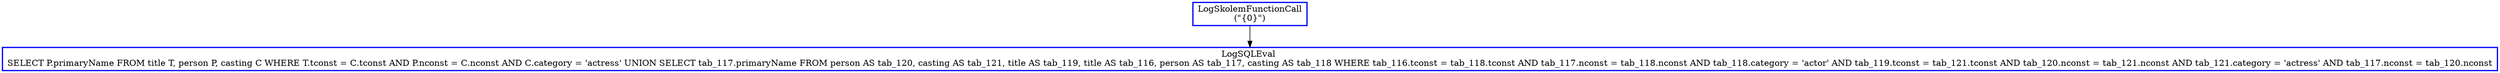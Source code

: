 digraph  g{
node [shape=rectangle, color=black, fontcolor=black, style=bold]
0 [label="LogSkolemFunctionCall
(\"{0}\")" , color = blue] ; 
1 [label="LogSQLEval 
SELECT P.primaryName FROM title T, person P, casting C WHERE T.tconst = C.tconst AND P.nconst = C.nconst AND C.category = 'actress' UNION SELECT tab_117.primaryName FROM person AS tab_120, casting AS tab_121, title AS tab_119, title AS tab_116, person AS tab_117, casting AS tab_118 WHERE tab_116.tconst = tab_118.tconst AND tab_117.nconst = tab_118.nconst AND tab_118.category = 'actor' AND tab_119.tconst = tab_121.tconst AND tab_120.nconst = tab_121.nconst AND tab_121.category = 'actress' AND tab_117.nconst = tab_120.nconst", color = blue] ; 
0 -> 1 ; 
}

